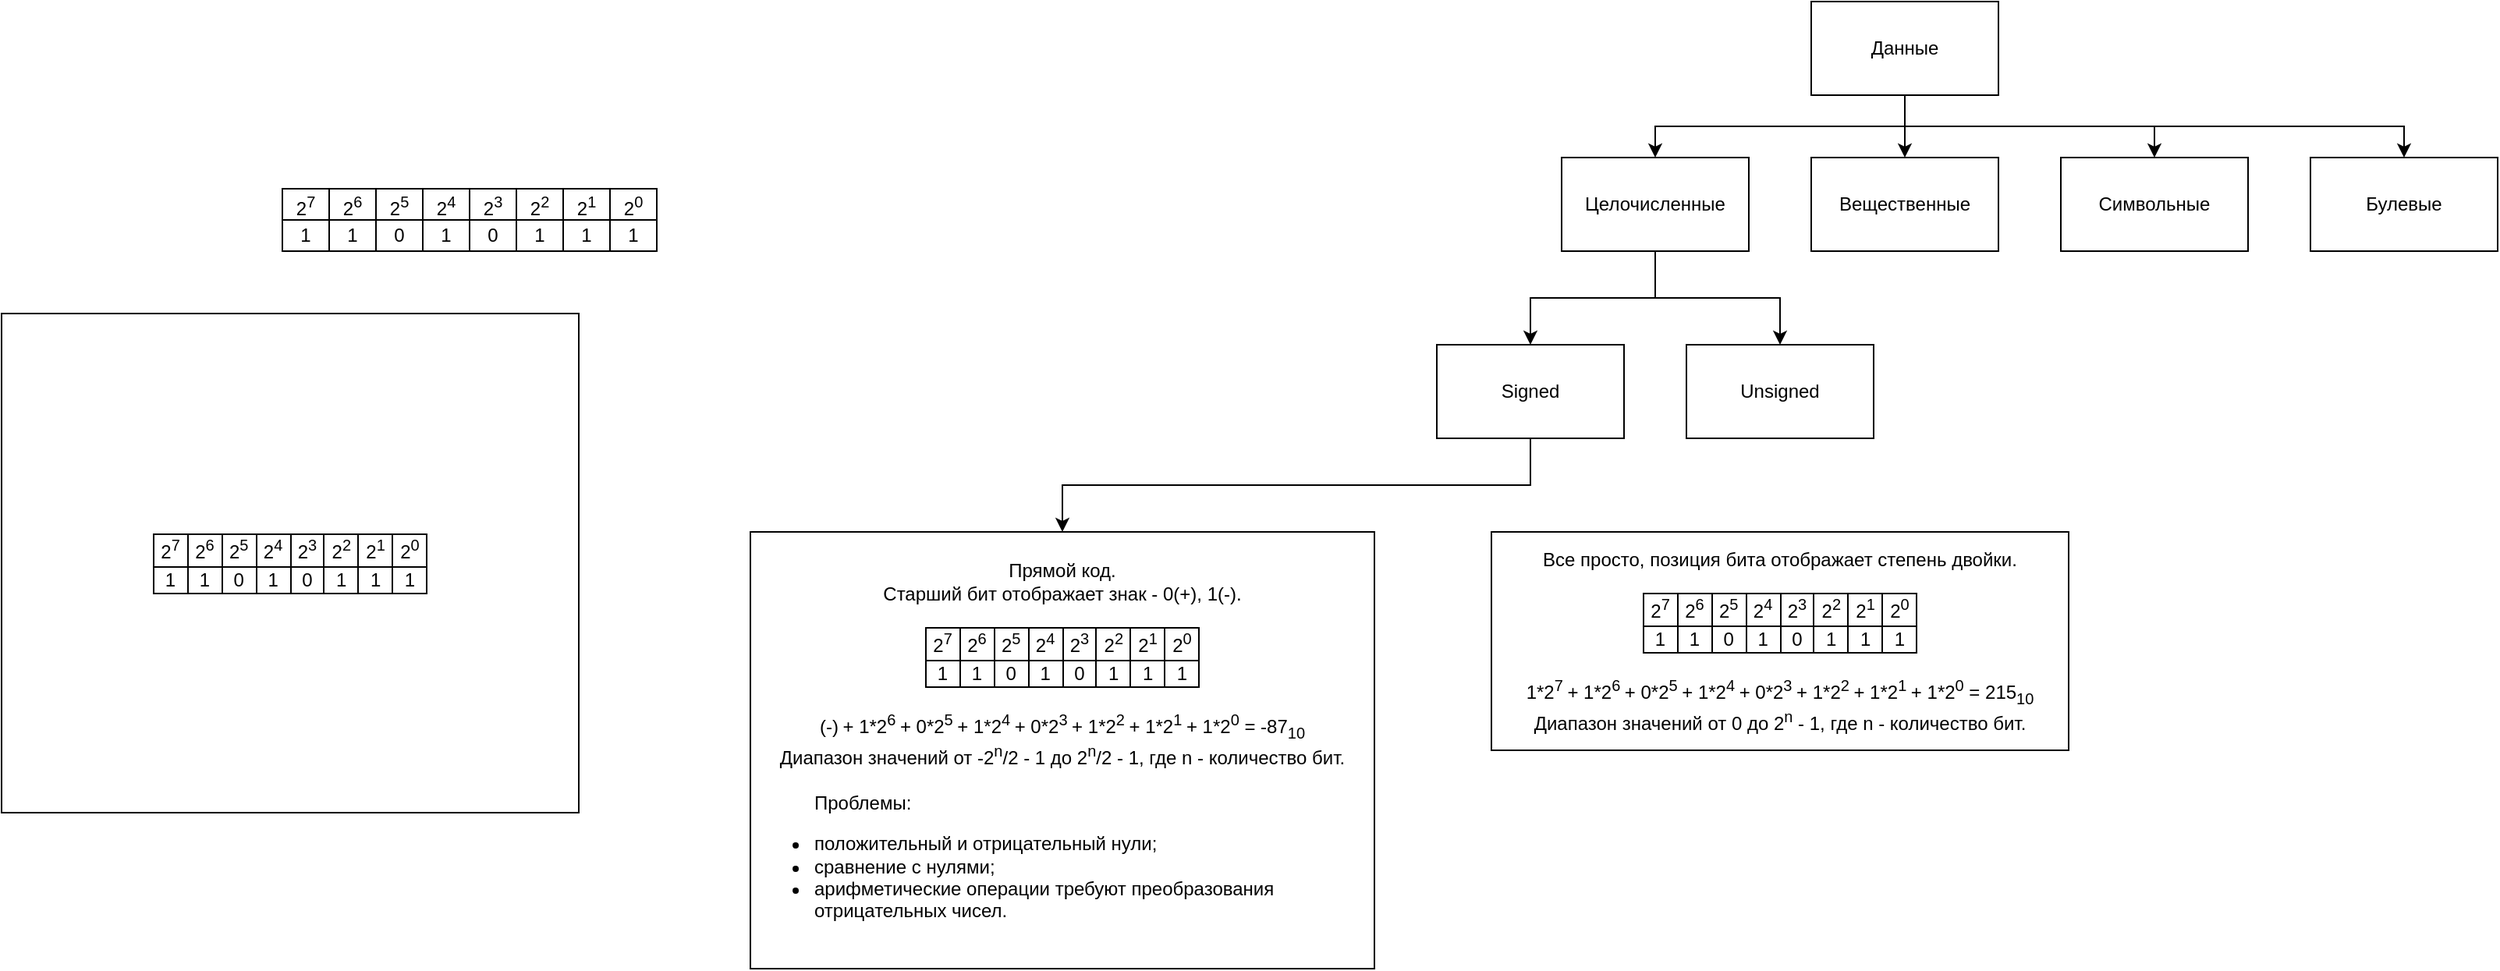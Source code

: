 <mxfile version="16.2.2" type="github">
  <diagram id="-oJkVD_7Ih6nB59Dtojz" name="Page-1">
    <mxGraphModel dx="2125" dy="865" grid="1" gridSize="10" guides="1" tooltips="1" connect="1" arrows="1" fold="1" page="1" pageScale="1" pageWidth="827" pageHeight="1169" math="0" shadow="0">
      <root>
        <mxCell id="0" />
        <mxCell id="1" parent="0" />
        <mxCell id="1MYz2hx4UhRH03Z16O1i-6" style="edgeStyle=orthogonalEdgeStyle;rounded=0;orthogonalLoop=1;jettySize=auto;html=1;exitX=0.5;exitY=1;exitDx=0;exitDy=0;entryX=0.5;entryY=0;entryDx=0;entryDy=0;" parent="1" source="1MYz2hx4UhRH03Z16O1i-1" target="1MYz2hx4UhRH03Z16O1i-2" edge="1">
          <mxGeometry relative="1" as="geometry" />
        </mxCell>
        <mxCell id="1MYz2hx4UhRH03Z16O1i-7" style="edgeStyle=orthogonalEdgeStyle;rounded=0;orthogonalLoop=1;jettySize=auto;html=1;exitX=0.5;exitY=1;exitDx=0;exitDy=0;entryX=0.5;entryY=0;entryDx=0;entryDy=0;" parent="1" source="1MYz2hx4UhRH03Z16O1i-1" target="1MYz2hx4UhRH03Z16O1i-3" edge="1">
          <mxGeometry relative="1" as="geometry" />
        </mxCell>
        <mxCell id="1MYz2hx4UhRH03Z16O1i-8" style="edgeStyle=orthogonalEdgeStyle;rounded=0;orthogonalLoop=1;jettySize=auto;html=1;exitX=0.5;exitY=1;exitDx=0;exitDy=0;entryX=0.5;entryY=0;entryDx=0;entryDy=0;" parent="1" source="1MYz2hx4UhRH03Z16O1i-1" target="1MYz2hx4UhRH03Z16O1i-4" edge="1">
          <mxGeometry relative="1" as="geometry" />
        </mxCell>
        <mxCell id="1MYz2hx4UhRH03Z16O1i-9" style="edgeStyle=orthogonalEdgeStyle;rounded=0;orthogonalLoop=1;jettySize=auto;html=1;exitX=0.5;exitY=1;exitDx=0;exitDy=0;entryX=0.5;entryY=0;entryDx=0;entryDy=0;" parent="1" source="1MYz2hx4UhRH03Z16O1i-1" target="1MYz2hx4UhRH03Z16O1i-5" edge="1">
          <mxGeometry relative="1" as="geometry" />
        </mxCell>
        <mxCell id="1MYz2hx4UhRH03Z16O1i-1" value="Данные" style="rounded=0;whiteSpace=wrap;html=1;" parent="1" vertex="1">
          <mxGeometry x="360" y="20" width="120" height="60" as="geometry" />
        </mxCell>
        <mxCell id="1MYz2hx4UhRH03Z16O1i-12" style="edgeStyle=orthogonalEdgeStyle;rounded=0;orthogonalLoop=1;jettySize=auto;html=1;exitX=0.5;exitY=1;exitDx=0;exitDy=0;entryX=0.5;entryY=0;entryDx=0;entryDy=0;" parent="1" source="1MYz2hx4UhRH03Z16O1i-2" target="1MYz2hx4UhRH03Z16O1i-10" edge="1">
          <mxGeometry relative="1" as="geometry" />
        </mxCell>
        <mxCell id="1MYz2hx4UhRH03Z16O1i-13" style="edgeStyle=orthogonalEdgeStyle;rounded=0;orthogonalLoop=1;jettySize=auto;html=1;exitX=0.5;exitY=1;exitDx=0;exitDy=0;entryX=0.5;entryY=0;entryDx=0;entryDy=0;" parent="1" source="1MYz2hx4UhRH03Z16O1i-2" target="1MYz2hx4UhRH03Z16O1i-11" edge="1">
          <mxGeometry relative="1" as="geometry" />
        </mxCell>
        <mxCell id="1MYz2hx4UhRH03Z16O1i-2" value="Целочисленные" style="rounded=0;whiteSpace=wrap;html=1;" parent="1" vertex="1">
          <mxGeometry x="200" y="120" width="120" height="60" as="geometry" />
        </mxCell>
        <mxCell id="1MYz2hx4UhRH03Z16O1i-3" value="Вещественные" style="rounded=0;whiteSpace=wrap;html=1;" parent="1" vertex="1">
          <mxGeometry x="360" y="120" width="120" height="60" as="geometry" />
        </mxCell>
        <mxCell id="1MYz2hx4UhRH03Z16O1i-4" value="Символьные" style="rounded=0;whiteSpace=wrap;html=1;" parent="1" vertex="1">
          <mxGeometry x="520" y="120" width="120" height="60" as="geometry" />
        </mxCell>
        <mxCell id="1MYz2hx4UhRH03Z16O1i-5" value="Булевые" style="rounded=0;whiteSpace=wrap;html=1;" parent="1" vertex="1">
          <mxGeometry x="680" y="120" width="120" height="60" as="geometry" />
        </mxCell>
        <mxCell id="pl5QC2sezC5LVriJKC8H-97" style="edgeStyle=orthogonalEdgeStyle;rounded=0;orthogonalLoop=1;jettySize=auto;html=1;exitX=0.5;exitY=1;exitDx=0;exitDy=0;entryX=0.5;entryY=0;entryDx=0;entryDy=0;" edge="1" parent="1" source="1MYz2hx4UhRH03Z16O1i-10" target="pl5QC2sezC5LVriJKC8H-96">
          <mxGeometry relative="1" as="geometry" />
        </mxCell>
        <mxCell id="1MYz2hx4UhRH03Z16O1i-10" value="Signed" style="rounded=0;whiteSpace=wrap;html=1;" parent="1" vertex="1">
          <mxGeometry x="120" y="240" width="120" height="60" as="geometry" />
        </mxCell>
        <mxCell id="1MYz2hx4UhRH03Z16O1i-11" value="Unsigned" style="rounded=0;whiteSpace=wrap;html=1;" parent="1" vertex="1">
          <mxGeometry x="280" y="240" width="120" height="60" as="geometry" />
        </mxCell>
        <mxCell id="pl5QC2sezC5LVriJKC8H-28" value="" style="shape=table;html=1;whiteSpace=wrap;startSize=0;container=1;collapsible=0;childLayout=tableLayout;" vertex="1" parent="1">
          <mxGeometry x="-620" y="140" width="240" height="40" as="geometry" />
        </mxCell>
        <mxCell id="pl5QC2sezC5LVriJKC8H-29" value="" style="shape=tableRow;horizontal=0;startSize=0;swimlaneHead=0;swimlaneBody=0;top=0;left=0;bottom=0;right=0;collapsible=0;dropTarget=0;fillColor=none;points=[[0,0.5],[1,0.5]];portConstraint=eastwest;" vertex="1" parent="pl5QC2sezC5LVriJKC8H-28">
          <mxGeometry width="240" height="20" as="geometry" />
        </mxCell>
        <mxCell id="pl5QC2sezC5LVriJKC8H-30" value="&lt;span&gt;2&lt;/span&gt;&lt;sup&gt;7&lt;/sup&gt;" style="shape=partialRectangle;html=1;whiteSpace=wrap;connectable=0;fillColor=none;top=0;left=0;bottom=0;right=0;overflow=hidden;" vertex="1" parent="pl5QC2sezC5LVriJKC8H-29">
          <mxGeometry width="30" height="20" as="geometry">
            <mxRectangle width="30" height="20" as="alternateBounds" />
          </mxGeometry>
        </mxCell>
        <mxCell id="pl5QC2sezC5LVriJKC8H-31" value="&lt;span&gt;2&lt;/span&gt;&lt;sup&gt;6&lt;/sup&gt;" style="shape=partialRectangle;html=1;whiteSpace=wrap;connectable=0;fillColor=none;top=0;left=0;bottom=0;right=0;overflow=hidden;" vertex="1" parent="pl5QC2sezC5LVriJKC8H-29">
          <mxGeometry x="30" width="30" height="20" as="geometry">
            <mxRectangle width="30" height="20" as="alternateBounds" />
          </mxGeometry>
        </mxCell>
        <mxCell id="pl5QC2sezC5LVriJKC8H-32" value="&lt;span&gt;2&lt;/span&gt;&lt;sup&gt;5&lt;/sup&gt;" style="shape=partialRectangle;html=1;whiteSpace=wrap;connectable=0;fillColor=none;top=0;left=0;bottom=0;right=0;overflow=hidden;" vertex="1" parent="pl5QC2sezC5LVriJKC8H-29">
          <mxGeometry x="60" width="30" height="20" as="geometry">
            <mxRectangle width="30" height="20" as="alternateBounds" />
          </mxGeometry>
        </mxCell>
        <mxCell id="pl5QC2sezC5LVriJKC8H-41" value="&lt;span&gt;2&lt;/span&gt;&lt;sup&gt;4&lt;/sup&gt;" style="shape=partialRectangle;html=1;whiteSpace=wrap;connectable=0;fillColor=none;top=0;left=0;bottom=0;right=0;overflow=hidden;" vertex="1" parent="pl5QC2sezC5LVriJKC8H-29">
          <mxGeometry x="90" width="30" height="20" as="geometry">
            <mxRectangle width="30" height="20" as="alternateBounds" />
          </mxGeometry>
        </mxCell>
        <mxCell id="pl5QC2sezC5LVriJKC8H-44" value="&lt;span&gt;2&lt;/span&gt;&lt;sup&gt;3&lt;/sup&gt;" style="shape=partialRectangle;html=1;whiteSpace=wrap;connectable=0;fillColor=none;top=0;left=0;bottom=0;right=0;overflow=hidden;" vertex="1" parent="pl5QC2sezC5LVriJKC8H-29">
          <mxGeometry x="120" width="30" height="20" as="geometry">
            <mxRectangle width="30" height="20" as="alternateBounds" />
          </mxGeometry>
        </mxCell>
        <mxCell id="pl5QC2sezC5LVriJKC8H-47" value="&lt;span&gt;2&lt;/span&gt;&lt;sup&gt;2&lt;/sup&gt;" style="shape=partialRectangle;html=1;whiteSpace=wrap;connectable=0;fillColor=none;top=0;left=0;bottom=0;right=0;overflow=hidden;" vertex="1" parent="pl5QC2sezC5LVriJKC8H-29">
          <mxGeometry x="150" width="30" height="20" as="geometry">
            <mxRectangle width="30" height="20" as="alternateBounds" />
          </mxGeometry>
        </mxCell>
        <mxCell id="pl5QC2sezC5LVriJKC8H-50" value="&lt;span&gt;2&lt;/span&gt;&lt;sup&gt;1&lt;/sup&gt;" style="shape=partialRectangle;html=1;whiteSpace=wrap;connectable=0;fillColor=none;top=0;left=0;bottom=0;right=0;overflow=hidden;" vertex="1" parent="pl5QC2sezC5LVriJKC8H-29">
          <mxGeometry x="180" width="30" height="20" as="geometry">
            <mxRectangle width="30" height="20" as="alternateBounds" />
          </mxGeometry>
        </mxCell>
        <mxCell id="pl5QC2sezC5LVriJKC8H-53" value="&lt;span&gt;2&lt;/span&gt;&lt;sup&gt;0&lt;/sup&gt;" style="shape=partialRectangle;html=1;whiteSpace=wrap;connectable=0;fillColor=none;top=0;left=0;bottom=0;right=0;overflow=hidden;" vertex="1" parent="pl5QC2sezC5LVriJKC8H-29">
          <mxGeometry x="210" width="30" height="20" as="geometry">
            <mxRectangle width="30" height="20" as="alternateBounds" />
          </mxGeometry>
        </mxCell>
        <mxCell id="pl5QC2sezC5LVriJKC8H-33" value="" style="shape=tableRow;horizontal=0;startSize=0;swimlaneHead=0;swimlaneBody=0;top=0;left=0;bottom=0;right=0;collapsible=0;dropTarget=0;fillColor=none;points=[[0,0.5],[1,0.5]];portConstraint=eastwest;" vertex="1" parent="pl5QC2sezC5LVriJKC8H-28">
          <mxGeometry y="20" width="240" height="20" as="geometry" />
        </mxCell>
        <mxCell id="pl5QC2sezC5LVriJKC8H-34" value="1" style="shape=partialRectangle;html=1;whiteSpace=wrap;connectable=0;fillColor=none;top=0;left=0;bottom=0;right=0;overflow=hidden;" vertex="1" parent="pl5QC2sezC5LVriJKC8H-33">
          <mxGeometry width="30" height="20" as="geometry">
            <mxRectangle width="30" height="20" as="alternateBounds" />
          </mxGeometry>
        </mxCell>
        <mxCell id="pl5QC2sezC5LVriJKC8H-35" value="1" style="shape=partialRectangle;html=1;whiteSpace=wrap;connectable=0;fillColor=none;top=0;left=0;bottom=0;right=0;overflow=hidden;" vertex="1" parent="pl5QC2sezC5LVriJKC8H-33">
          <mxGeometry x="30" width="30" height="20" as="geometry">
            <mxRectangle width="30" height="20" as="alternateBounds" />
          </mxGeometry>
        </mxCell>
        <mxCell id="pl5QC2sezC5LVriJKC8H-36" value="0" style="shape=partialRectangle;html=1;whiteSpace=wrap;connectable=0;fillColor=none;top=0;left=0;bottom=0;right=0;overflow=hidden;" vertex="1" parent="pl5QC2sezC5LVriJKC8H-33">
          <mxGeometry x="60" width="30" height="20" as="geometry">
            <mxRectangle width="30" height="20" as="alternateBounds" />
          </mxGeometry>
        </mxCell>
        <mxCell id="pl5QC2sezC5LVriJKC8H-42" value="1" style="shape=partialRectangle;html=1;whiteSpace=wrap;connectable=0;fillColor=none;top=0;left=0;bottom=0;right=0;overflow=hidden;" vertex="1" parent="pl5QC2sezC5LVriJKC8H-33">
          <mxGeometry x="90" width="30" height="20" as="geometry">
            <mxRectangle width="30" height="20" as="alternateBounds" />
          </mxGeometry>
        </mxCell>
        <mxCell id="pl5QC2sezC5LVriJKC8H-45" value="0" style="shape=partialRectangle;html=1;whiteSpace=wrap;connectable=0;fillColor=none;top=0;left=0;bottom=0;right=0;overflow=hidden;" vertex="1" parent="pl5QC2sezC5LVriJKC8H-33">
          <mxGeometry x="120" width="30" height="20" as="geometry">
            <mxRectangle width="30" height="20" as="alternateBounds" />
          </mxGeometry>
        </mxCell>
        <mxCell id="pl5QC2sezC5LVriJKC8H-48" value="1" style="shape=partialRectangle;html=1;whiteSpace=wrap;connectable=0;fillColor=none;top=0;left=0;bottom=0;right=0;overflow=hidden;" vertex="1" parent="pl5QC2sezC5LVriJKC8H-33">
          <mxGeometry x="150" width="30" height="20" as="geometry">
            <mxRectangle width="30" height="20" as="alternateBounds" />
          </mxGeometry>
        </mxCell>
        <mxCell id="pl5QC2sezC5LVriJKC8H-51" value="1" style="shape=partialRectangle;html=1;whiteSpace=wrap;connectable=0;fillColor=none;top=0;left=0;bottom=0;right=0;overflow=hidden;" vertex="1" parent="pl5QC2sezC5LVriJKC8H-33">
          <mxGeometry x="180" width="30" height="20" as="geometry">
            <mxRectangle width="30" height="20" as="alternateBounds" />
          </mxGeometry>
        </mxCell>
        <mxCell id="pl5QC2sezC5LVriJKC8H-54" value="1" style="shape=partialRectangle;html=1;whiteSpace=wrap;connectable=0;fillColor=none;top=0;left=0;bottom=0;right=0;overflow=hidden;" vertex="1" parent="pl5QC2sezC5LVriJKC8H-33">
          <mxGeometry x="210" width="30" height="20" as="geometry">
            <mxRectangle width="30" height="20" as="alternateBounds" />
          </mxGeometry>
        </mxCell>
        <mxCell id="pl5QC2sezC5LVriJKC8H-95" value="&lt;table border=&quot;1&quot; style=&quot;border: 1px solid rgb(0 , 0 , 0) ; border-collapse: collapse&quot; align=&quot;center&quot;&gt;&lt;tbody&gt;&lt;tr&gt;&lt;td&gt;&amp;nbsp;2&lt;sup&gt;7&lt;/sup&gt;&amp;nbsp;&lt;br&gt;&lt;/td&gt;&lt;td&gt;&amp;nbsp;2&lt;sup&gt;6&lt;/sup&gt;&amp;nbsp;&lt;br&gt;&lt;/td&gt;&lt;td&gt;&amp;nbsp;2&lt;sup&gt;5&lt;/sup&gt;&amp;nbsp;&lt;br&gt;&lt;/td&gt;&lt;td&gt;&amp;nbsp;2&lt;sup&gt;4&lt;/sup&gt;&amp;nbsp;&lt;br&gt;&lt;/td&gt;&lt;td&gt;&amp;nbsp;2&lt;sup&gt;3&lt;/sup&gt;&amp;nbsp;&lt;br&gt;&lt;/td&gt;&lt;td&gt;&amp;nbsp;2&lt;sup&gt;2&lt;/sup&gt;&amp;nbsp;&lt;br&gt;&lt;/td&gt;&lt;td&gt;&amp;nbsp;2&lt;sup&gt;1&lt;/sup&gt;&amp;nbsp;&lt;br&gt;&lt;/td&gt;&lt;td&gt;&amp;nbsp;2&lt;sup&gt;0&lt;/sup&gt;&amp;nbsp;&lt;br&gt;&lt;/td&gt;&lt;/tr&gt;&lt;tr&gt;&lt;td&gt;1&lt;/td&gt;&lt;td&gt;1&lt;/td&gt;&lt;td&gt;0&lt;/td&gt;&lt;td&gt;1&lt;/td&gt;&lt;td&gt;0&lt;/td&gt;&lt;td&gt;1&lt;/td&gt;&lt;td&gt;1&lt;/td&gt;&lt;td&gt;1&lt;/td&gt;&lt;/tr&gt;&lt;/tbody&gt;&lt;/table&gt;" style="whiteSpace=wrap;html=1;" vertex="1" parent="1">
          <mxGeometry x="-800" y="220" width="370" height="320" as="geometry" />
        </mxCell>
        <mxCell id="pl5QC2sezC5LVriJKC8H-96" value="Прямой код.&lt;br&gt;Старший бит отображает знак - 0(+), 1(-).&lt;br&gt;&lt;br&gt;&lt;table border=&quot;1&quot; style=&quot;border: 1px solid rgb(0 , 0 , 0) ; border-collapse: collapse&quot; align=&quot;center&quot;&gt;&lt;tbody&gt;&lt;tr&gt;&lt;td&gt;&amp;nbsp;2&lt;sup&gt;7&lt;/sup&gt;&amp;nbsp;&lt;br&gt;&lt;/td&gt;&lt;td&gt;&amp;nbsp;2&lt;sup&gt;6&lt;/sup&gt;&amp;nbsp;&lt;br&gt;&lt;/td&gt;&lt;td&gt;&amp;nbsp;2&lt;sup&gt;5&lt;/sup&gt;&amp;nbsp;&lt;br&gt;&lt;/td&gt;&lt;td&gt;&amp;nbsp;2&lt;sup&gt;4&lt;/sup&gt;&amp;nbsp;&lt;br&gt;&lt;/td&gt;&lt;td&gt;&amp;nbsp;2&lt;sup&gt;3&lt;/sup&gt;&amp;nbsp;&lt;br&gt;&lt;/td&gt;&lt;td&gt;&amp;nbsp;2&lt;sup&gt;2&lt;/sup&gt;&amp;nbsp;&lt;br&gt;&lt;/td&gt;&lt;td&gt;&amp;nbsp;2&lt;sup&gt;1&lt;/sup&gt;&amp;nbsp;&lt;br&gt;&lt;/td&gt;&lt;td&gt;&amp;nbsp;2&lt;sup&gt;0&lt;/sup&gt;&amp;nbsp;&lt;br&gt;&lt;/td&gt;&lt;/tr&gt;&lt;tr&gt;&lt;td&gt;1&lt;/td&gt;&lt;td&gt;1&lt;/td&gt;&lt;td&gt;0&lt;/td&gt;&lt;td&gt;1&lt;/td&gt;&lt;td&gt;0&lt;/td&gt;&lt;td&gt;1&lt;/td&gt;&lt;td&gt;1&lt;/td&gt;&lt;td&gt;1&lt;/td&gt;&lt;/tr&gt;&lt;/tbody&gt;&lt;/table&gt;&lt;br&gt;(-)&lt;sup&gt;&amp;nbsp;&lt;/sup&gt;+ 1*2&lt;sup&gt;6&amp;nbsp;&lt;/sup&gt;+ 0*2&lt;sup&gt;5&amp;nbsp;&lt;/sup&gt;+ 1*2&lt;sup&gt;4&amp;nbsp;&lt;/sup&gt;+ 0*2&lt;sup&gt;3&amp;nbsp;&lt;/sup&gt;+ 1*2&lt;sup&gt;2&amp;nbsp;&lt;/sup&gt;+ 1*2&lt;sup&gt;1&amp;nbsp;&lt;/sup&gt;+ 1*2&lt;sup&gt;0&lt;/sup&gt;&amp;nbsp;= -87&lt;sub&gt;10&lt;/sub&gt;&lt;br&gt;Диапазон значений от -2&lt;sup&gt;n&lt;/sup&gt;/2 - 1 до&amp;nbsp;2&lt;sup&gt;n&lt;/sup&gt;/2 - 1, где n - количество бит.&lt;br&gt;&lt;br&gt;&lt;blockquote style=&quot;margin: 0px 0px 0px 40px ; border: none ; padding: 0px&quot;&gt;&lt;div style=&quot;text-align: left&quot;&gt;Проблемы:&lt;/div&gt;&lt;/blockquote&gt;&lt;div style=&quot;text-align: left&quot;&gt;&lt;ul&gt;&lt;li&gt;положительный и отрицательный нули;&lt;br&gt;&lt;/li&gt;&lt;li&gt;сравнение с нулями;&lt;/li&gt;&lt;li&gt;арифметические операции требуют преобразования отрицательных чисел.&lt;/li&gt;&lt;/ul&gt;&lt;/div&gt;" style="whiteSpace=wrap;html=1;" vertex="1" parent="1">
          <mxGeometry x="-320" y="360" width="400" height="280" as="geometry" />
        </mxCell>
        <mxCell id="pl5QC2sezC5LVriJKC8H-98" value="Все просто, позиция бита отображает степень двойки.&lt;br&gt;&lt;br&gt;&lt;table border=&quot;1&quot; style=&quot;border: 1px solid rgb(0 , 0 , 0) ; border-collapse: collapse&quot; align=&quot;center&quot;&gt;&lt;tbody&gt;&lt;tr&gt;&lt;td&gt;&amp;nbsp;2&lt;sup&gt;7&lt;/sup&gt;&amp;nbsp;&lt;br&gt;&lt;/td&gt;&lt;td&gt;&amp;nbsp;2&lt;sup&gt;6&lt;/sup&gt;&amp;nbsp;&lt;br&gt;&lt;/td&gt;&lt;td&gt;&amp;nbsp;2&lt;sup&gt;5&lt;/sup&gt;&amp;nbsp;&lt;br&gt;&lt;/td&gt;&lt;td&gt;&amp;nbsp;2&lt;sup&gt;4&lt;/sup&gt;&amp;nbsp;&lt;br&gt;&lt;/td&gt;&lt;td&gt;&amp;nbsp;2&lt;sup&gt;3&lt;/sup&gt;&amp;nbsp;&lt;br&gt;&lt;/td&gt;&lt;td&gt;&amp;nbsp;2&lt;sup&gt;2&lt;/sup&gt;&amp;nbsp;&lt;br&gt;&lt;/td&gt;&lt;td&gt;&amp;nbsp;2&lt;sup&gt;1&lt;/sup&gt;&amp;nbsp;&lt;br&gt;&lt;/td&gt;&lt;td&gt;&amp;nbsp;2&lt;sup&gt;0&lt;/sup&gt;&amp;nbsp;&lt;br&gt;&lt;/td&gt;&lt;/tr&gt;&lt;tr&gt;&lt;td&gt;1&lt;/td&gt;&lt;td&gt;1&lt;/td&gt;&lt;td&gt;0&lt;/td&gt;&lt;td&gt;1&lt;/td&gt;&lt;td&gt;0&lt;/td&gt;&lt;td&gt;1&lt;/td&gt;&lt;td&gt;1&lt;/td&gt;&lt;td&gt;1&lt;/td&gt;&lt;/tr&gt;&lt;/tbody&gt;&lt;/table&gt;&lt;br&gt;1*2&lt;sup&gt;7&amp;nbsp;&lt;/sup&gt;+ 1*2&lt;sup&gt;6&amp;nbsp;&lt;/sup&gt;+ 0*2&lt;sup&gt;5&amp;nbsp;&lt;/sup&gt;+ 1*2&lt;sup&gt;4&amp;nbsp;&lt;/sup&gt;+ 0*2&lt;sup&gt;3&amp;nbsp;&lt;/sup&gt;+ 1*2&lt;sup&gt;2&amp;nbsp;&lt;/sup&gt;+ 1*2&lt;sup&gt;1&amp;nbsp;&lt;/sup&gt;+ 1*2&lt;sup&gt;0&lt;/sup&gt;&amp;nbsp;= 215&lt;sub&gt;10&lt;/sub&gt;&lt;br&gt;Диапазон значений от 0 до 2&lt;sup&gt;n&lt;/sup&gt;&amp;nbsp;- 1, где n - количество бит." style="whiteSpace=wrap;html=1;" vertex="1" parent="1">
          <mxGeometry x="155" y="360" width="370" height="140" as="geometry" />
        </mxCell>
      </root>
    </mxGraphModel>
  </diagram>
</mxfile>
